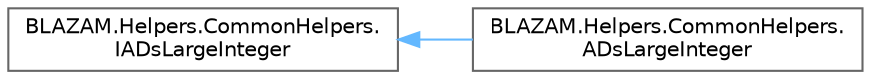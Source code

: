 digraph "Graphical Class Hierarchy"
{
 // LATEX_PDF_SIZE
  bgcolor="transparent";
  edge [fontname=Helvetica,fontsize=10,labelfontname=Helvetica,labelfontsize=10];
  node [fontname=Helvetica,fontsize=10,shape=box,height=0.2,width=0.4];
  rankdir="LR";
  Node0 [id="Node000000",label="BLAZAM.Helpers.CommonHelpers.\lIADsLargeInteger",height=0.2,width=0.4,color="grey40", fillcolor="white", style="filled",URL="$interface_b_l_a_z_a_m_1_1_helpers_1_1_common_helpers_1_1_i_a_ds_large_integer.html",tooltip=" "];
  Node0 -> Node1 [id="edge34_Node000000_Node000001",dir="back",color="steelblue1",style="solid",tooltip=" "];
  Node1 [id="Node000001",label="BLAZAM.Helpers.CommonHelpers.\lADsLargeInteger",height=0.2,width=0.4,color="grey40", fillcolor="white", style="filled",URL="$class_b_l_a_z_a_m_1_1_helpers_1_1_common_helpers_1_1_a_ds_large_integer.html",tooltip=" "];
}
